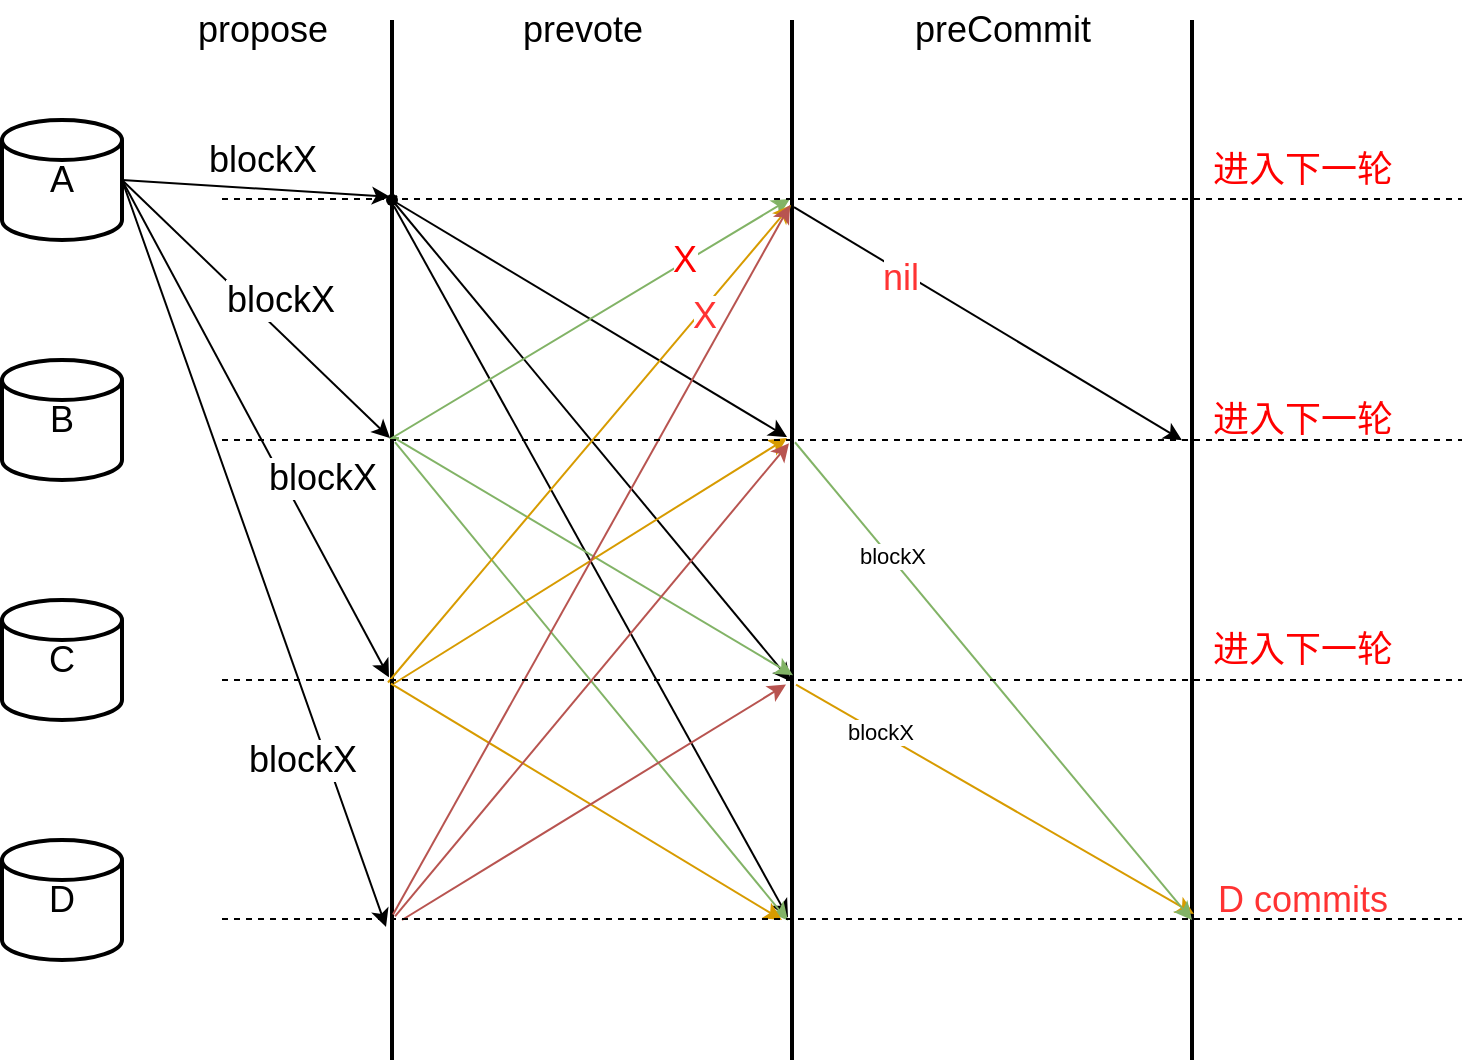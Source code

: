 <mxfile version="17.2.4" type="device"><diagram id="Uxc6Ua50y-Gxhxn-5wFb" name="第 1 页"><mxGraphModel dx="942" dy="725" grid="1" gridSize="10" guides="1" tooltips="1" connect="1" arrows="1" fold="1" page="1" pageScale="1" pageWidth="827" pageHeight="1169" math="0" shadow="0"><root><mxCell id="0"/><mxCell id="1" parent="0"/><mxCell id="mZ_o1JXan0s8bv2AVYPR-1" value="&lt;font style=&quot;font-size: 18px&quot;&gt;A&lt;/font&gt;" style="strokeWidth=2;html=1;shape=mxgraph.flowchart.database;whiteSpace=wrap;" parent="1" vertex="1"><mxGeometry x="50" y="80" width="60" height="60" as="geometry"/></mxCell><mxCell id="mZ_o1JXan0s8bv2AVYPR-2" value="&lt;font style=&quot;font-size: 18px&quot;&gt;B&lt;/font&gt;" style="strokeWidth=2;html=1;shape=mxgraph.flowchart.database;whiteSpace=wrap;" parent="1" vertex="1"><mxGeometry x="50" y="200" width="60" height="60" as="geometry"/></mxCell><mxCell id="mZ_o1JXan0s8bv2AVYPR-3" value="&lt;font style=&quot;font-size: 18px&quot;&gt;C&lt;/font&gt;" style="strokeWidth=2;html=1;shape=mxgraph.flowchart.database;whiteSpace=wrap;" parent="1" vertex="1"><mxGeometry x="50" y="320" width="60" height="60" as="geometry"/></mxCell><mxCell id="mZ_o1JXan0s8bv2AVYPR-4" value="&lt;font style=&quot;font-size: 18px&quot;&gt;D&lt;/font&gt;" style="strokeWidth=2;html=1;shape=mxgraph.flowchart.database;whiteSpace=wrap;" parent="1" vertex="1"><mxGeometry x="50" y="440" width="60" height="60" as="geometry"/></mxCell><mxCell id="mZ_o1JXan0s8bv2AVYPR-5" value="propose" style="text;html=1;align=center;verticalAlign=middle;resizable=0;points=[];autosize=1;strokeColor=none;fillColor=none;fontSize=18;fontColor=#000000;" parent="1" vertex="1"><mxGeometry x="140" y="20" width="80" height="30" as="geometry"/></mxCell><mxCell id="mZ_o1JXan0s8bv2AVYPR-6" value="" style="endArrow=classic;html=1;rounded=0;fontSize=18;fontColor=#000000;exitX=1;exitY=0.5;exitDx=0;exitDy=0;exitPerimeter=0;entryX=0.17;entryY=0.6;entryDx=0;entryDy=0;entryPerimeter=0;" parent="1" source="mZ_o1JXan0s8bv2AVYPR-1" target="mZ_o1JXan0s8bv2AVYPR-12" edge="1"><mxGeometry width="50" height="50" relative="1" as="geometry"><mxPoint x="330" y="370" as="sourcePoint"/><mxPoint x="252" y="120.48" as="targetPoint"/></mxGeometry></mxCell><mxCell id="mZ_o1JXan0s8bv2AVYPR-7" value="blockX" style="edgeLabel;html=1;align=center;verticalAlign=middle;resizable=0;points=[];fontSize=18;fontColor=#000000;" parent="mZ_o1JXan0s8bv2AVYPR-6" vertex="1" connectable="0"><mxGeometry x="0.21" y="1" relative="1" as="geometry"><mxPoint x="-11" y="-14" as="offset"/></mxGeometry></mxCell><mxCell id="mZ_o1JXan0s8bv2AVYPR-8" value="" style="endArrow=classic;html=1;rounded=0;fontSize=18;fontColor=#000000;entryX=0.402;entryY=0.6;entryDx=0;entryDy=0;entryPerimeter=0;exitX=1;exitY=0.5;exitDx=0;exitDy=0;exitPerimeter=0;" parent="1" source="mZ_o1JXan0s8bv2AVYPR-1" target="mZ_o1JXan0s8bv2AVYPR-12" edge="1"><mxGeometry width="50" height="50" relative="1" as="geometry"><mxPoint x="130" y="230" as="sourcePoint"/><mxPoint x="180" y="180" as="targetPoint"/></mxGeometry></mxCell><mxCell id="mZ_o1JXan0s8bv2AVYPR-9" value="blockX" style="edgeLabel;html=1;align=center;verticalAlign=middle;resizable=0;points=[];fontSize=18;fontColor=#000000;" parent="mZ_o1JXan0s8bv2AVYPR-8" vertex="1" connectable="0"><mxGeometry x="0.152" y="3" relative="1" as="geometry"><mxPoint y="-12" as="offset"/></mxGeometry></mxCell><mxCell id="mZ_o1JXan0s8bv2AVYPR-10" value="" style="endArrow=classic;html=1;rounded=0;fontSize=18;fontColor=#000000;exitX=1;exitY=0.5;exitDx=0;exitDy=0;exitPerimeter=0;entryX=0.632;entryY=0.65;entryDx=0;entryDy=0;entryPerimeter=0;" parent="1" source="mZ_o1JXan0s8bv2AVYPR-1" target="mZ_o1JXan0s8bv2AVYPR-12" edge="1"><mxGeometry width="50" height="50" relative="1" as="geometry"><mxPoint x="140" y="240" as="sourcePoint"/><mxPoint x="190" y="190" as="targetPoint"/></mxGeometry></mxCell><mxCell id="mZ_o1JXan0s8bv2AVYPR-11" value="blockX" style="edgeLabel;html=1;align=center;verticalAlign=middle;resizable=0;points=[];fontSize=18;fontColor=#000000;" parent="mZ_o1JXan0s8bv2AVYPR-10" vertex="1" connectable="0"><mxGeometry x="0.152" relative="1" as="geometry"><mxPoint x="23" y="6" as="offset"/></mxGeometry></mxCell><mxCell id="mZ_o1JXan0s8bv2AVYPR-12" value="" style="line;strokeWidth=2;direction=south;html=1;fontSize=18;fontColor=#000000;" parent="1" vertex="1"><mxGeometry x="240" y="30" width="10" height="520" as="geometry"/></mxCell><mxCell id="mZ_o1JXan0s8bv2AVYPR-13" value="" style="endArrow=classic;html=1;rounded=0;fontSize=18;fontColor=#000000;exitX=1;exitY=0.5;exitDx=0;exitDy=0;exitPerimeter=0;entryX=0.872;entryY=0.8;entryDx=0;entryDy=0;entryPerimeter=0;" parent="1" source="mZ_o1JXan0s8bv2AVYPR-1" target="mZ_o1JXan0s8bv2AVYPR-12" edge="1"><mxGeometry width="50" height="50" relative="1" as="geometry"><mxPoint x="120" y="120" as="sourcePoint"/><mxPoint x="263.5" y="368.64" as="targetPoint"/></mxGeometry></mxCell><mxCell id="mZ_o1JXan0s8bv2AVYPR-14" value="blockX" style="edgeLabel;html=1;align=center;verticalAlign=middle;resizable=0;points=[];fontSize=18;fontColor=#000000;" parent="mZ_o1JXan0s8bv2AVYPR-13" vertex="1" connectable="0"><mxGeometry x="0.06" relative="1" as="geometry"><mxPoint x="20" y="92" as="offset"/></mxGeometry></mxCell><mxCell id="mZ_o1JXan0s8bv2AVYPR-15" value="" style="line;strokeWidth=2;direction=south;html=1;fontSize=18;fontColor=#000000;" parent="1" vertex="1"><mxGeometry x="440" y="30" width="10" height="520" as="geometry"/></mxCell><mxCell id="mZ_o1JXan0s8bv2AVYPR-16" value="" style="endArrow=classic;html=1;rounded=0;fontSize=18;fontColor=#000000;exitDx=0;exitDy=0;exitPerimeter=0;entryX=0.401;entryY=0.75;entryDx=0;entryDy=0;entryPerimeter=0;startArrow=none;" parent="1" source="mZ_o1JXan0s8bv2AVYPR-17" target="mZ_o1JXan0s8bv2AVYPR-15" edge="1"><mxGeometry width="50" height="50" relative="1" as="geometry"><mxPoint x="320" y="160" as="sourcePoint"/><mxPoint x="370" y="110" as="targetPoint"/></mxGeometry></mxCell><mxCell id="mZ_o1JXan0s8bv2AVYPR-17" value="" style="shape=waypoint;sketch=0;fillStyle=solid;size=6;pointerEvents=1;points=[];fillColor=none;resizable=0;rotatable=0;perimeter=centerPerimeter;snapToPoint=1;fontSize=18;fontColor=#000000;" parent="1" vertex="1"><mxGeometry x="225" y="100" width="40" height="40" as="geometry"/></mxCell><mxCell id="mZ_o1JXan0s8bv2AVYPR-18" value="" style="endArrow=none;html=1;rounded=0;fontSize=18;fontColor=#000000;exitX=0.169;exitY=0.25;exitDx=0;exitDy=0;exitPerimeter=0;entryDx=0;entryDy=0;entryPerimeter=0;" parent="1" source="mZ_o1JXan0s8bv2AVYPR-12" target="mZ_o1JXan0s8bv2AVYPR-17" edge="1"><mxGeometry width="50" height="50" relative="1" as="geometry"><mxPoint x="247.5" y="117.88" as="sourcePoint"/><mxPoint x="442.5" y="238.52" as="targetPoint"/></mxGeometry></mxCell><mxCell id="mZ_o1JXan0s8bv2AVYPR-19" value="" style="endArrow=classic;html=1;rounded=0;fontSize=18;fontColor=#000000;exitDx=0;exitDy=0;exitPerimeter=0;entryX=0.636;entryY=0.55;entryDx=0;entryDy=0;entryPerimeter=0;startArrow=none;exitX=0.588;exitY=0.563;" parent="1" source="mZ_o1JXan0s8bv2AVYPR-17" target="mZ_o1JXan0s8bv2AVYPR-15" edge="1"><mxGeometry width="50" height="50" relative="1" as="geometry"><mxPoint x="265" y="140" as="sourcePoint"/><mxPoint x="462.5" y="258.52" as="targetPoint"/></mxGeometry></mxCell><mxCell id="mZ_o1JXan0s8bv2AVYPR-20" value="" style="endArrow=classic;html=1;rounded=0;fontSize=18;fontColor=#000000;entryX=0.863;entryY=0.7;entryDx=0;entryDy=0;entryPerimeter=0;startArrow=none;exitX=0.179;exitY=0.4;exitDx=0;exitDy=0;exitPerimeter=0;" parent="1" source="mZ_o1JXan0s8bv2AVYPR-12" target="mZ_o1JXan0s8bv2AVYPR-15" edge="1"><mxGeometry width="50" height="50" relative="1" as="geometry"><mxPoint x="260" y="200" as="sourcePoint"/><mxPoint x="482.5" y="348.52" as="targetPoint"/></mxGeometry></mxCell><mxCell id="mZ_o1JXan0s8bv2AVYPR-21" value="" style="endArrow=classic;html=1;rounded=0;fontSize=18;fontColor=#000000;fillColor=#d5e8d4;strokeColor=#82b366;exitX=0.402;exitY=0.15;exitDx=0;exitDy=0;exitPerimeter=0;entryX=0.172;entryY=0.6;entryDx=0;entryDy=0;entryPerimeter=0;" parent="1" source="mZ_o1JXan0s8bv2AVYPR-12" target="mZ_o1JXan0s8bv2AVYPR-15" edge="1"><mxGeometry width="50" height="50" relative="1" as="geometry"><mxPoint x="250" y="370" as="sourcePoint"/><mxPoint x="300" y="320" as="targetPoint"/><Array as="points"><mxPoint x="245" y="239"/></Array></mxGeometry></mxCell><mxCell id="mZ_o1JXan0s8bv2AVYPR-22" value="&lt;font color=&quot;#ff0000&quot;&gt;X&lt;/font&gt;" style="edgeLabel;html=1;align=center;verticalAlign=middle;resizable=0;points=[];fontSize=18;fontColor=#000000;" parent="mZ_o1JXan0s8bv2AVYPR-21" vertex="1" connectable="0"><mxGeometry x="0.481" y="1" relative="1" as="geometry"><mxPoint as="offset"/></mxGeometry></mxCell><mxCell id="mZ_o1JXan0s8bv2AVYPR-23" value="" style="endArrow=classic;html=1;rounded=0;fontSize=18;fontColor=#000000;fillColor=#d5e8d4;strokeColor=#82b366;entryX=0.63;entryY=0.45;entryDx=0;entryDy=0;entryPerimeter=0;exitX=0.401;exitY=0.45;exitDx=0;exitDy=0;exitPerimeter=0;" parent="1" source="mZ_o1JXan0s8bv2AVYPR-12" target="mZ_o1JXan0s8bv2AVYPR-15" edge="1"><mxGeometry width="50" height="50" relative="1" as="geometry"><mxPoint x="250" y="240" as="sourcePoint"/><mxPoint x="440" y="360" as="targetPoint"/><Array as="points"/></mxGeometry></mxCell><mxCell id="mZ_o1JXan0s8bv2AVYPR-24" value="" style="endArrow=classic;html=1;rounded=0;fontSize=18;fontColor=#000000;fillColor=#d5e8d4;strokeColor=#82b366;entryX=0.866;entryY=0.7;entryDx=0;entryDy=0;entryPerimeter=0;exitX=0.406;exitY=0.35;exitDx=0;exitDy=0;exitPerimeter=0;" parent="1" source="mZ_o1JXan0s8bv2AVYPR-12" target="mZ_o1JXan0s8bv2AVYPR-15" edge="1"><mxGeometry width="50" height="50" relative="1" as="geometry"><mxPoint x="250" y="240" as="sourcePoint"/><mxPoint x="455.5" y="367.6" as="targetPoint"/><Array as="points"/></mxGeometry></mxCell><mxCell id="mZ_o1JXan0s8bv2AVYPR-25" value="" style="endArrow=classic;html=1;rounded=0;fontSize=18;fontColor=#000000;fillColor=#ffe6cc;strokeColor=#d79b00;exitX=0.637;exitY=0.7;exitDx=0;exitDy=0;exitPerimeter=0;entryX=0.178;entryY=0.55;entryDx=0;entryDy=0;entryPerimeter=0;" parent="1" source="mZ_o1JXan0s8bv2AVYPR-12" target="mZ_o1JXan0s8bv2AVYPR-15" edge="1"><mxGeometry width="50" height="50" relative="1" as="geometry"><mxPoint x="250" y="360" as="sourcePoint"/><mxPoint x="340" y="390" as="targetPoint"/></mxGeometry></mxCell><mxCell id="khwHlqVHFCdfr3_OoRdu-1" value="X" style="edgeLabel;html=1;align=center;verticalAlign=middle;resizable=0;points=[];fontSize=18;fontColor=#FF3333;" vertex="1" connectable="0" parent="mZ_o1JXan0s8bv2AVYPR-25"><mxGeometry x="0.545" y="-2" relative="1" as="geometry"><mxPoint as="offset"/></mxGeometry></mxCell><mxCell id="mZ_o1JXan0s8bv2AVYPR-26" value="" style="endArrow=classic;html=1;rounded=0;fontSize=18;fontColor=#000000;fillColor=#ffe6cc;strokeColor=#d79b00;exitX=0.638;exitY=0.4;exitDx=0;exitDy=0;exitPerimeter=0;entryX=0.402;entryY=0.75;entryDx=0;entryDy=0;entryPerimeter=0;" parent="1" source="mZ_o1JXan0s8bv2AVYPR-12" target="mZ_o1JXan0s8bv2AVYPR-15" edge="1"><mxGeometry width="50" height="50" relative="1" as="geometry"><mxPoint x="253" y="371.24" as="sourcePoint"/><mxPoint x="454.5" y="132.56" as="targetPoint"/></mxGeometry></mxCell><mxCell id="mZ_o1JXan0s8bv2AVYPR-27" value="" style="endArrow=classic;html=1;rounded=0;fontSize=18;fontColor=#000000;fillColor=#ffe6cc;strokeColor=#d79b00;exitX=0.638;exitY=0.55;exitDx=0;exitDy=0;exitPerimeter=0;" parent="1" source="mZ_o1JXan0s8bv2AVYPR-12" edge="1"><mxGeometry width="50" height="50" relative="1" as="geometry"><mxPoint x="256" y="371.76" as="sourcePoint"/><mxPoint x="440" y="480" as="targetPoint"/></mxGeometry></mxCell><mxCell id="mZ_o1JXan0s8bv2AVYPR-28" value="" style="endArrow=classic;html=1;rounded=0;fontSize=18;fontColor=#000000;fillColor=#f8cecc;strokeColor=#b85450;entryX=0.178;entryY=0.6;entryDx=0;entryDy=0;entryPerimeter=0;exitX=0.86;exitY=0.45;exitDx=0;exitDy=0;exitPerimeter=0;" parent="1" source="mZ_o1JXan0s8bv2AVYPR-12" target="mZ_o1JXan0s8bv2AVYPR-15" edge="1"><mxGeometry width="50" height="50" relative="1" as="geometry"><mxPoint x="260" y="470" as="sourcePoint"/><mxPoint x="310" y="420" as="targetPoint"/></mxGeometry></mxCell><mxCell id="mZ_o1JXan0s8bv2AVYPR-29" value="" style="endArrow=classic;html=1;rounded=0;fontSize=18;fontColor=#000000;fillColor=#f8cecc;strokeColor=#b85450;entryX=0.407;entryY=0.65;entryDx=0;entryDy=0;entryPerimeter=0;exitX=0.862;exitY=0.35;exitDx=0;exitDy=0;exitPerimeter=0;" parent="1" source="mZ_o1JXan0s8bv2AVYPR-12" target="mZ_o1JXan0s8bv2AVYPR-15" edge="1"><mxGeometry width="50" height="50" relative="1" as="geometry"><mxPoint x="255.5" y="487.2" as="sourcePoint"/><mxPoint x="454" y="132.56" as="targetPoint"/></mxGeometry></mxCell><mxCell id="mZ_o1JXan0s8bv2AVYPR-30" value="" style="endArrow=classic;html=1;rounded=0;fontSize=18;fontColor=#000000;fillColor=#f8cecc;strokeColor=#b85450;entryX=0.639;entryY=0.8;entryDx=0;entryDy=0;entryPerimeter=0;" parent="1" target="mZ_o1JXan0s8bv2AVYPR-15" edge="1"><mxGeometry width="50" height="50" relative="1" as="geometry"><mxPoint x="250" y="480" as="sourcePoint"/><mxPoint x="453.5" y="251.64" as="targetPoint"/></mxGeometry></mxCell><mxCell id="mZ_o1JXan0s8bv2AVYPR-31" value="" style="line;strokeWidth=2;direction=south;html=1;fontSize=18;fontColor=#FF0000;" parent="1" vertex="1"><mxGeometry x="640" y="30" width="10" height="520" as="geometry"/></mxCell><mxCell id="mZ_o1JXan0s8bv2AVYPR-32" value="&lt;font color=&quot;#000000&quot;&gt;preCommit&lt;/font&gt;" style="text;html=1;align=center;verticalAlign=middle;resizable=0;points=[];autosize=1;strokeColor=none;fillColor=none;fontSize=18;fontColor=#FF0000;" parent="1" vertex="1"><mxGeometry x="500" y="20" width="100" height="30" as="geometry"/></mxCell><mxCell id="mZ_o1JXan0s8bv2AVYPR-33" value="" style="endArrow=classic;html=1;rounded=0;fontSize=18;fontColor=#000000;fillColor=#ffe6cc;strokeColor=#d79b00;exitX=0.639;exitY=0.3;exitDx=0;exitDy=0;exitPerimeter=0;entryX=-0.04;entryY=0.733;entryDx=0;entryDy=0;entryPerimeter=0;" parent="1" source="mZ_o1JXan0s8bv2AVYPR-15" target="mZ_o1JXan0s8bv2AVYPR-35" edge="1"><mxGeometry width="50" height="50" relative="1" as="geometry"><mxPoint x="450" y="390.04" as="sourcePoint"/><mxPoint x="642" y="270.0" as="targetPoint"/></mxGeometry></mxCell><mxCell id="mZ_o1JXan0s8bv2AVYPR-46" value="blockX" style="edgeLabel;html=1;align=center;verticalAlign=middle;resizable=0;points=[];" parent="mZ_o1JXan0s8bv2AVYPR-33" vertex="1" connectable="0"><mxGeometry x="-0.584" y="1" relative="1" as="geometry"><mxPoint as="offset"/></mxGeometry></mxCell><mxCell id="mZ_o1JXan0s8bv2AVYPR-34" value="" style="endArrow=classic;html=1;rounded=0;fontSize=18;fontColor=#000000;fillColor=#d5e8d4;strokeColor=#82b366;exitX=0.406;exitY=0.35;exitDx=0;exitDy=0;exitPerimeter=0;" parent="1" source="mZ_o1JXan0s8bv2AVYPR-15" edge="1"><mxGeometry width="50" height="50" relative="1" as="geometry"><mxPoint x="458" y="248.52" as="sourcePoint"/><mxPoint x="645" y="480" as="targetPoint"/><Array as="points"/></mxGeometry></mxCell><mxCell id="mZ_o1JXan0s8bv2AVYPR-45" value="blockX" style="edgeLabel;html=1;align=center;verticalAlign=middle;resizable=0;points=[];" parent="mZ_o1JXan0s8bv2AVYPR-34" vertex="1" connectable="0"><mxGeometry x="-0.519" y="1" relative="1" as="geometry"><mxPoint as="offset"/></mxGeometry></mxCell><mxCell id="mZ_o1JXan0s8bv2AVYPR-35" value="&lt;font color=&quot;#ff3333&quot;&gt;D commits&lt;/font&gt;" style="text;html=1;align=center;verticalAlign=middle;resizable=0;points=[];autosize=1;strokeColor=none;fillColor=none;fontSize=18;fontColor=#000000;" parent="1" vertex="1"><mxGeometry x="650" y="455" width="100" height="30" as="geometry"/></mxCell><mxCell id="mZ_o1JXan0s8bv2AVYPR-36" value="" style="endArrow=none;dashed=1;html=1;rounded=0;fontSize=18;fontColor=#FF3333;" parent="1" edge="1"><mxGeometry width="50" height="50" relative="1" as="geometry"><mxPoint x="160" y="119.5" as="sourcePoint"/><mxPoint x="780" y="119.5" as="targetPoint"/></mxGeometry></mxCell><mxCell id="mZ_o1JXan0s8bv2AVYPR-37" value="" style="endArrow=none;dashed=1;html=1;rounded=0;fontSize=18;fontColor=#FF3333;" parent="1" edge="1"><mxGeometry width="50" height="50" relative="1" as="geometry"><mxPoint x="160" y="240" as="sourcePoint"/><mxPoint x="780" y="240" as="targetPoint"/></mxGeometry></mxCell><mxCell id="mZ_o1JXan0s8bv2AVYPR-38" value="" style="endArrow=none;dashed=1;html=1;rounded=0;fontSize=18;fontColor=#FF3333;" parent="1" edge="1"><mxGeometry width="50" height="50" relative="1" as="geometry"><mxPoint x="160" y="360" as="sourcePoint"/><mxPoint x="780" y="360" as="targetPoint"/></mxGeometry></mxCell><mxCell id="mZ_o1JXan0s8bv2AVYPR-39" value="" style="endArrow=none;dashed=1;html=1;rounded=0;fontSize=18;fontColor=#FF3333;" parent="1" edge="1"><mxGeometry width="50" height="50" relative="1" as="geometry"><mxPoint x="160" y="479.5" as="sourcePoint"/><mxPoint x="780" y="479.5" as="targetPoint"/></mxGeometry></mxCell><mxCell id="mZ_o1JXan0s8bv2AVYPR-40" value="" style="endArrow=classic;html=1;rounded=0;fontSize=18;fontColor=#000000;exitDx=0;exitDy=0;exitPerimeter=0;entryX=0.404;entryY=1;entryDx=0;entryDy=0;entryPerimeter=0;startArrow=none;exitX=0.18;exitY=0.4;" parent="1" source="mZ_o1JXan0s8bv2AVYPR-15" target="mZ_o1JXan0s8bv2AVYPR-31" edge="1"><mxGeometry width="50" height="50" relative="1" as="geometry"><mxPoint x="255" y="130" as="sourcePoint"/><mxPoint x="452.5" y="248.52" as="targetPoint"/></mxGeometry></mxCell><mxCell id="mZ_o1JXan0s8bv2AVYPR-41" value="nil" style="edgeLabel;html=1;align=center;verticalAlign=middle;resizable=0;points=[];fontSize=18;fontColor=#FF3333;" parent="mZ_o1JXan0s8bv2AVYPR-40" vertex="1" connectable="0"><mxGeometry x="-0.437" y="-3" relative="1" as="geometry"><mxPoint as="offset"/></mxGeometry></mxCell><mxCell id="mZ_o1JXan0s8bv2AVYPR-42" value="&lt;font color=&quot;#ff0000&quot;&gt;进入下一轮&lt;/font&gt;" style="text;html=1;align=center;verticalAlign=middle;resizable=0;points=[];autosize=1;strokeColor=none;fillColor=none;fontSize=18;fontColor=#000000;" parent="1" vertex="1"><mxGeometry x="645" y="330" width="110" height="30" as="geometry"/></mxCell><mxCell id="mZ_o1JXan0s8bv2AVYPR-43" value="&lt;font color=&quot;#ff0000&quot;&gt;进入下一轮&lt;/font&gt;" style="text;html=1;align=center;verticalAlign=middle;resizable=0;points=[];autosize=1;strokeColor=none;fillColor=none;fontSize=18;fontColor=#000000;" parent="1" vertex="1"><mxGeometry x="645" y="90" width="110" height="30" as="geometry"/></mxCell><mxCell id="mZ_o1JXan0s8bv2AVYPR-44" value="&lt;font color=&quot;#ff0000&quot;&gt;进入下一轮&lt;/font&gt;" style="text;html=1;align=center;verticalAlign=middle;resizable=0;points=[];autosize=1;strokeColor=none;fillColor=none;fontSize=18;fontColor=#000000;" parent="1" vertex="1"><mxGeometry x="645" y="215" width="110" height="30" as="geometry"/></mxCell><mxCell id="khwHlqVHFCdfr3_OoRdu-3" value="&lt;font color=&quot;#000000&quot;&gt;prevote&lt;/font&gt;" style="text;html=1;align=center;verticalAlign=middle;resizable=0;points=[];autosize=1;strokeColor=none;fillColor=none;fontSize=18;fontColor=#FF3333;" vertex="1" parent="1"><mxGeometry x="300" y="20" width="80" height="30" as="geometry"/></mxCell></root></mxGraphModel></diagram></mxfile>